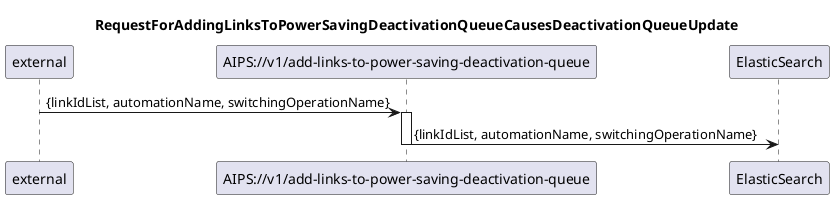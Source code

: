 @startuml 400_addLinksToPersistentDeactivationQueue
skinparam responseMessageBelowArrow true

title
RequestForAddingLinksToPowerSavingDeactivationQueueCausesDeactivationQueueUpdate
end title

participant "external" as requestor
participant "AIPS://v1/add-links-to-power-saving-deactivation-queue" as addLinks
participant "ElasticSearch" as es

requestor -> addLinks: {linkIdList, automationName, switchingOperationName}
activate addLinks

addLinks -> es:  {linkIdList, automationName, switchingOperationName}

deactivate addLinks

@enduml